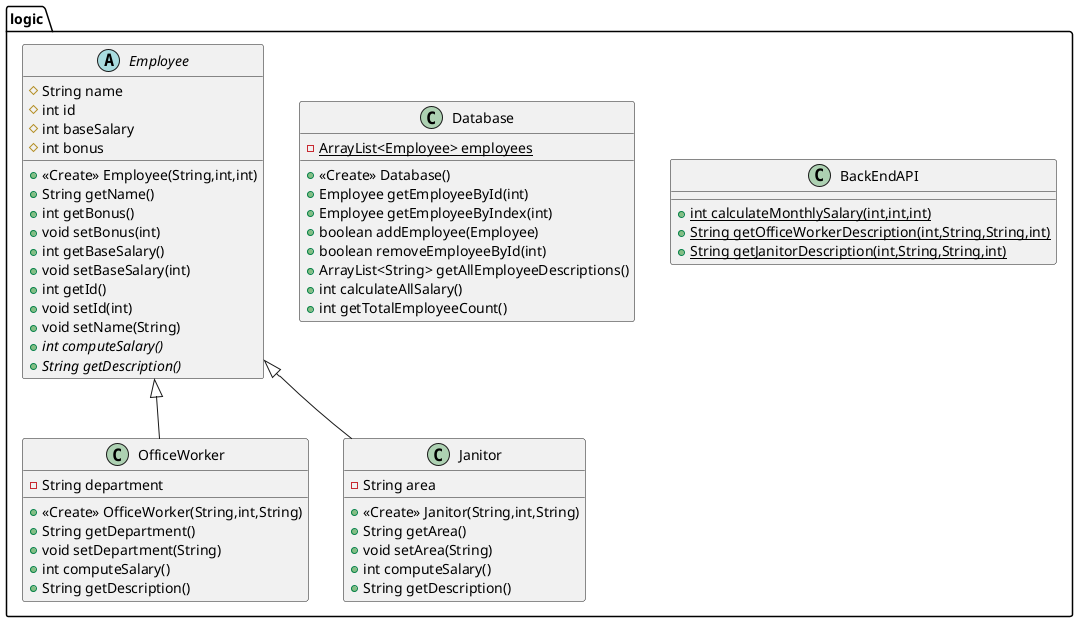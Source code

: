 @startuml
class logic.OfficeWorker {
- String department
+ <<Create>> OfficeWorker(String,int,String)
+ String getDepartment()
+ void setDepartment(String)
+ int computeSalary()
+ String getDescription()
}
class logic.BackEndAPI {
+ {static} int calculateMonthlySalary(int,int,int)
+ {static} String getOfficeWorkerDescription(int,String,String,int)
+ {static} String getJanitorDescription(int,String,String,int)
}
class logic.Janitor {
- String area
+ <<Create>> Janitor(String,int,String)
+ String getArea()
+ void setArea(String)
+ int computeSalary()
+ String getDescription()
}
class logic.Database {
- {static} ArrayList<Employee> employees
+ <<Create>> Database()
+ Employee getEmployeeById(int)
+ Employee getEmployeeByIndex(int)
+ boolean addEmployee(Employee)
+ boolean removeEmployeeById(int)
+ ArrayList<String> getAllEmployeeDescriptions()
+ int calculateAllSalary()
+ int getTotalEmployeeCount()
}
abstract class logic.Employee {
# String name
# int id
# int baseSalary
# int bonus
+ <<Create>> Employee(String,int,int)
+ String getName()
+ int getBonus()
+ void setBonus(int)
+ int getBaseSalary()
+ void setBaseSalary(int)
+ int getId()
+ void setId(int)
+ void setName(String)
+ {abstract}int computeSalary()
+ {abstract}String getDescription()
}


logic.Employee <|-- logic.OfficeWorker
logic.Employee <|-- logic.Janitor
@enduml